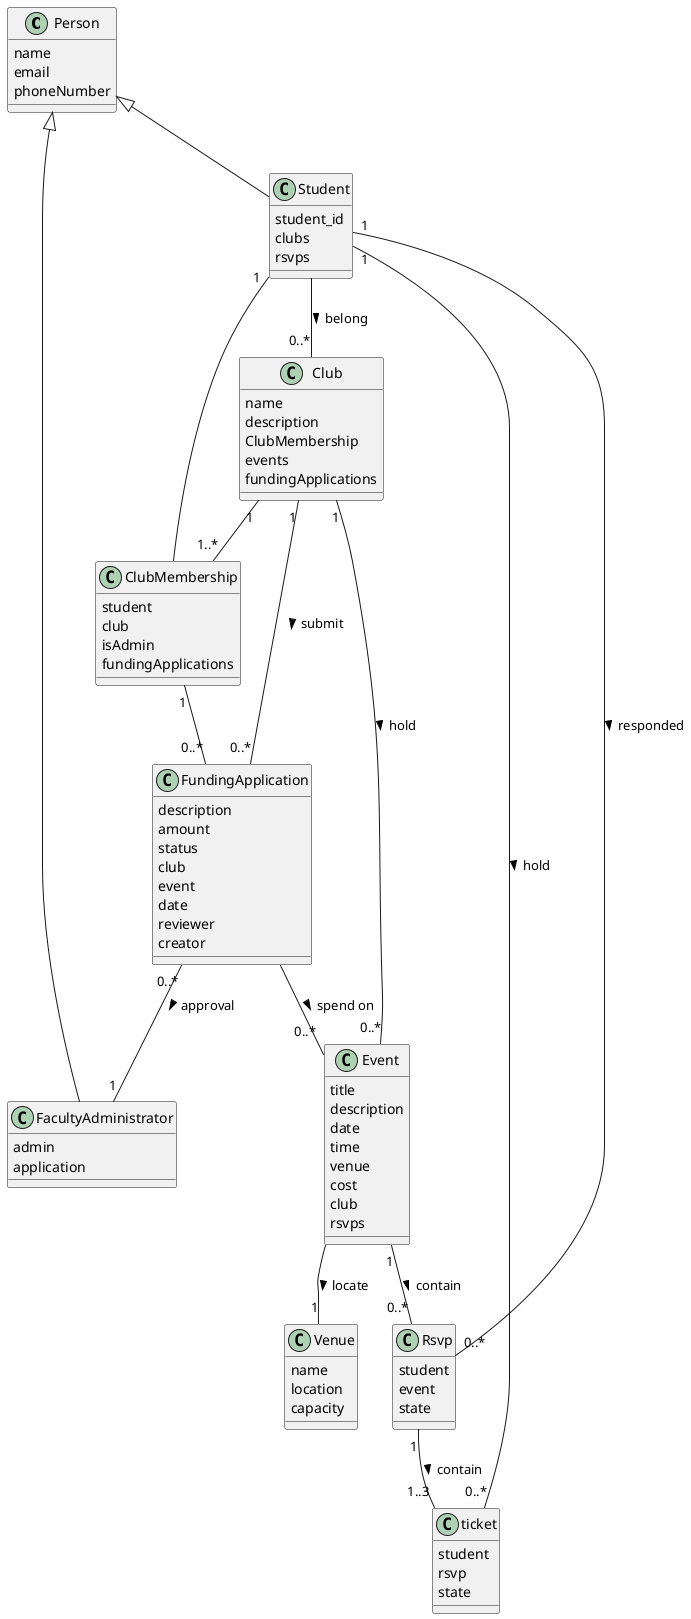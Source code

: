@startuml 123
class Person{
    name
    email
    phoneNumber
}

class Student{
    student_id
    clubs
    rsvps
}

class ClubMembership{
    student
    club
    isAdmin
    fundingApplications
}


class FacultyAdministrator{
    admin
    application
}

class Club{
    name
    description
    ClubMembership
    events
    fundingApplications
}

class Venue{
    name
    location
    capacity
}

class Event{
    title
    description
    date
    time
    venue
    cost
    club
    rsvps
}

class FundingApplication{
    description
    amount
    status
    club
    event
    date
    reviewer
    creator
}

class Rsvp{
    student
    event
    state
}

class ticket{
    student
    rsvp
    state
}
Person <|-- Student
Person <|-- FacultyAdministrator
Student  -- "0..*" Club : belong >
FundingApplication "0..*"--"1" FacultyAdministrator: approval >
Club "1" -- "0..*" Event : hold >
Event  -- "1" Venue : locate >
Student "1" -- "0..*" Rsvp : responded >
Event "1" -- "0..*" Rsvp : contain >
Club "1"--"0..*" FundingApplication : submit >
FundingApplication  -- "0..*" Event : spend on >
Rsvp "1"--"1..3" ticket : contain >
Student "1" -- "0..*" ticket: hold >
Club "1" -- "1..*" ClubMembership
Student "1"-- ClubMembership
ClubMembership "1" -- "0..*" FundingApplication
@enduml